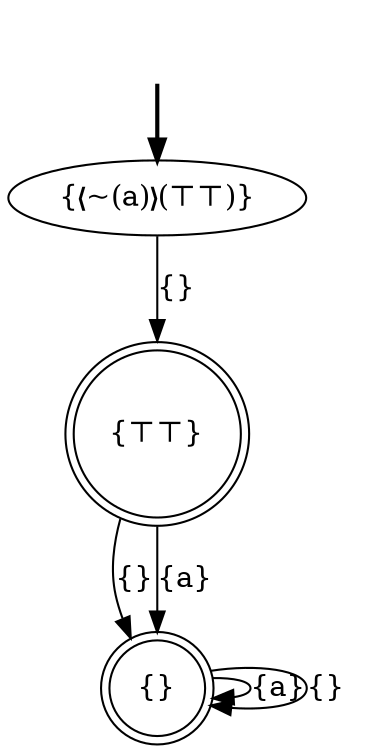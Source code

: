 digraph {
	fake0 [style=invisible]
	"{}" [shape=doublecircle]
	"{❬~(a)❭(⊤⊤)}" [root=true]
	"{⊤⊤}" [shape=doublecircle]
	fake0 -> "{❬~(a)❭(⊤⊤)}" [style=bold]
	"{⊤⊤}" -> "{}" [label="{}"]
	"{❬~(a)❭(⊤⊤)}" -> "{⊤⊤}" [label="{}"]
	"{}" -> "{}" [label="{a}"]
	"{⊤⊤}" -> "{}" [label="{a}"]
	"{}" -> "{}" [label="{}"]
}
